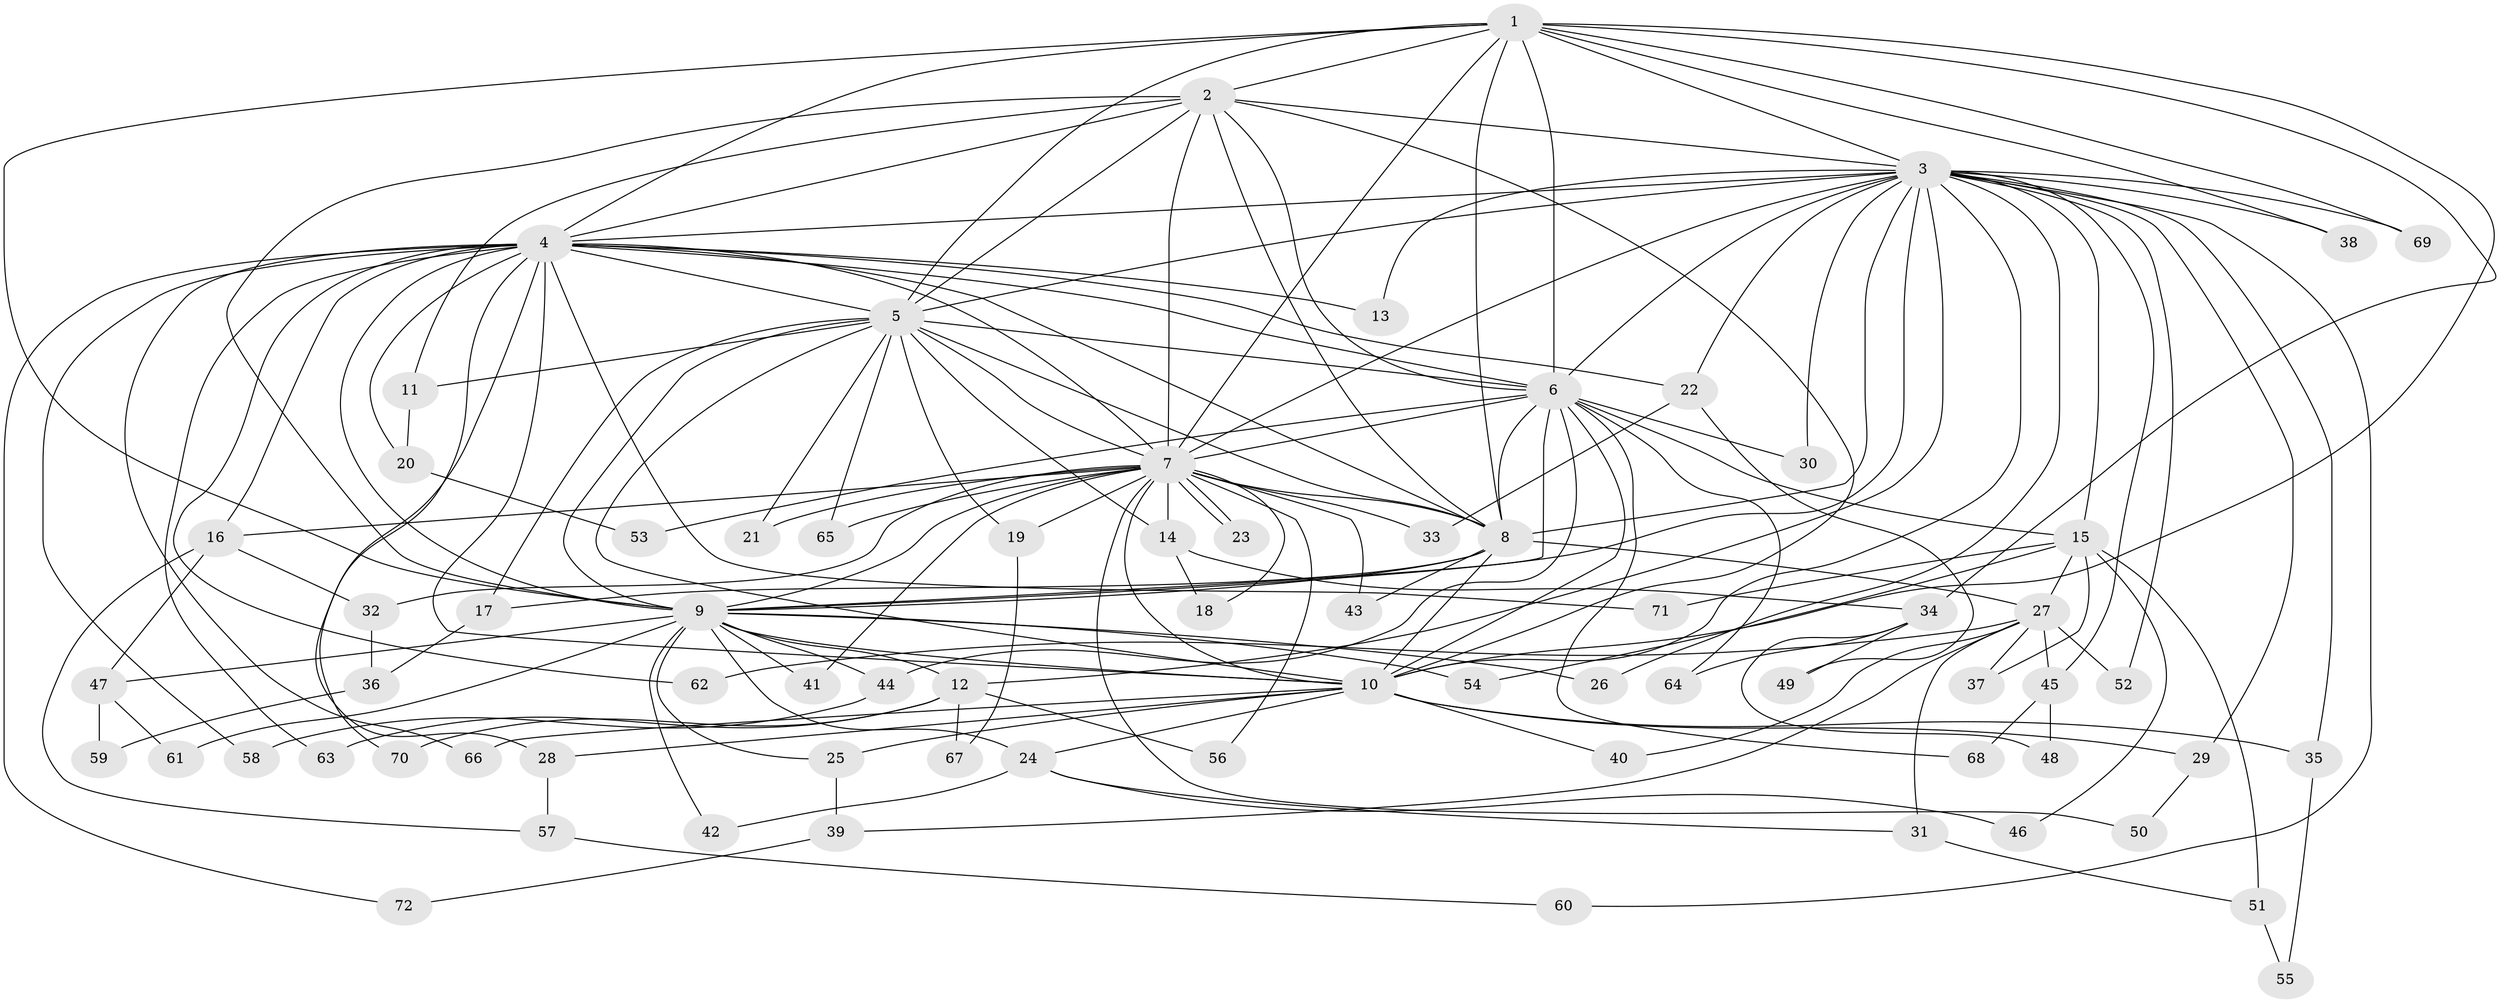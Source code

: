 // Generated by graph-tools (version 1.1) at 2025/44/03/09/25 04:44:22]
// undirected, 72 vertices, 169 edges
graph export_dot {
graph [start="1"]
  node [color=gray90,style=filled];
  1;
  2;
  3;
  4;
  5;
  6;
  7;
  8;
  9;
  10;
  11;
  12;
  13;
  14;
  15;
  16;
  17;
  18;
  19;
  20;
  21;
  22;
  23;
  24;
  25;
  26;
  27;
  28;
  29;
  30;
  31;
  32;
  33;
  34;
  35;
  36;
  37;
  38;
  39;
  40;
  41;
  42;
  43;
  44;
  45;
  46;
  47;
  48;
  49;
  50;
  51;
  52;
  53;
  54;
  55;
  56;
  57;
  58;
  59;
  60;
  61;
  62;
  63;
  64;
  65;
  66;
  67;
  68;
  69;
  70;
  71;
  72;
  1 -- 2;
  1 -- 3;
  1 -- 4;
  1 -- 5;
  1 -- 6;
  1 -- 7;
  1 -- 8;
  1 -- 9;
  1 -- 10;
  1 -- 34;
  1 -- 38;
  1 -- 69;
  2 -- 3;
  2 -- 4;
  2 -- 5;
  2 -- 6;
  2 -- 7;
  2 -- 8;
  2 -- 9;
  2 -- 10;
  2 -- 11;
  3 -- 4;
  3 -- 5;
  3 -- 6;
  3 -- 7;
  3 -- 8;
  3 -- 9;
  3 -- 10;
  3 -- 12;
  3 -- 13;
  3 -- 15;
  3 -- 22;
  3 -- 26;
  3 -- 29;
  3 -- 30;
  3 -- 35;
  3 -- 38;
  3 -- 45;
  3 -- 52;
  3 -- 60;
  3 -- 69;
  4 -- 5;
  4 -- 6;
  4 -- 7;
  4 -- 8;
  4 -- 9;
  4 -- 10;
  4 -- 13;
  4 -- 16;
  4 -- 20;
  4 -- 22;
  4 -- 28;
  4 -- 58;
  4 -- 62;
  4 -- 63;
  4 -- 66;
  4 -- 70;
  4 -- 71;
  4 -- 72;
  5 -- 6;
  5 -- 7;
  5 -- 8;
  5 -- 9;
  5 -- 10;
  5 -- 11;
  5 -- 14;
  5 -- 17;
  5 -- 19;
  5 -- 21;
  5 -- 65;
  6 -- 7;
  6 -- 8;
  6 -- 9;
  6 -- 10;
  6 -- 15;
  6 -- 30;
  6 -- 44;
  6 -- 53;
  6 -- 64;
  6 -- 68;
  7 -- 8;
  7 -- 9;
  7 -- 10;
  7 -- 14;
  7 -- 16;
  7 -- 18;
  7 -- 19;
  7 -- 21;
  7 -- 23;
  7 -- 23;
  7 -- 32;
  7 -- 33;
  7 -- 41;
  7 -- 43;
  7 -- 50;
  7 -- 56;
  7 -- 65;
  8 -- 9;
  8 -- 10;
  8 -- 17;
  8 -- 27;
  8 -- 43;
  9 -- 10;
  9 -- 12;
  9 -- 24;
  9 -- 25;
  9 -- 26;
  9 -- 41;
  9 -- 42;
  9 -- 44;
  9 -- 47;
  9 -- 54;
  9 -- 61;
  10 -- 24;
  10 -- 25;
  10 -- 28;
  10 -- 29;
  10 -- 35;
  10 -- 40;
  10 -- 66;
  11 -- 20;
  12 -- 56;
  12 -- 63;
  12 -- 67;
  12 -- 70;
  14 -- 18;
  14 -- 34;
  15 -- 27;
  15 -- 37;
  15 -- 46;
  15 -- 51;
  15 -- 54;
  15 -- 71;
  16 -- 32;
  16 -- 47;
  16 -- 57;
  17 -- 36;
  19 -- 67;
  20 -- 53;
  22 -- 33;
  22 -- 49;
  24 -- 31;
  24 -- 42;
  24 -- 46;
  25 -- 39;
  27 -- 31;
  27 -- 37;
  27 -- 39;
  27 -- 40;
  27 -- 45;
  27 -- 52;
  27 -- 62;
  28 -- 57;
  29 -- 50;
  31 -- 51;
  32 -- 36;
  34 -- 48;
  34 -- 49;
  34 -- 64;
  35 -- 55;
  36 -- 59;
  39 -- 72;
  44 -- 58;
  45 -- 48;
  45 -- 68;
  47 -- 59;
  47 -- 61;
  51 -- 55;
  57 -- 60;
}
